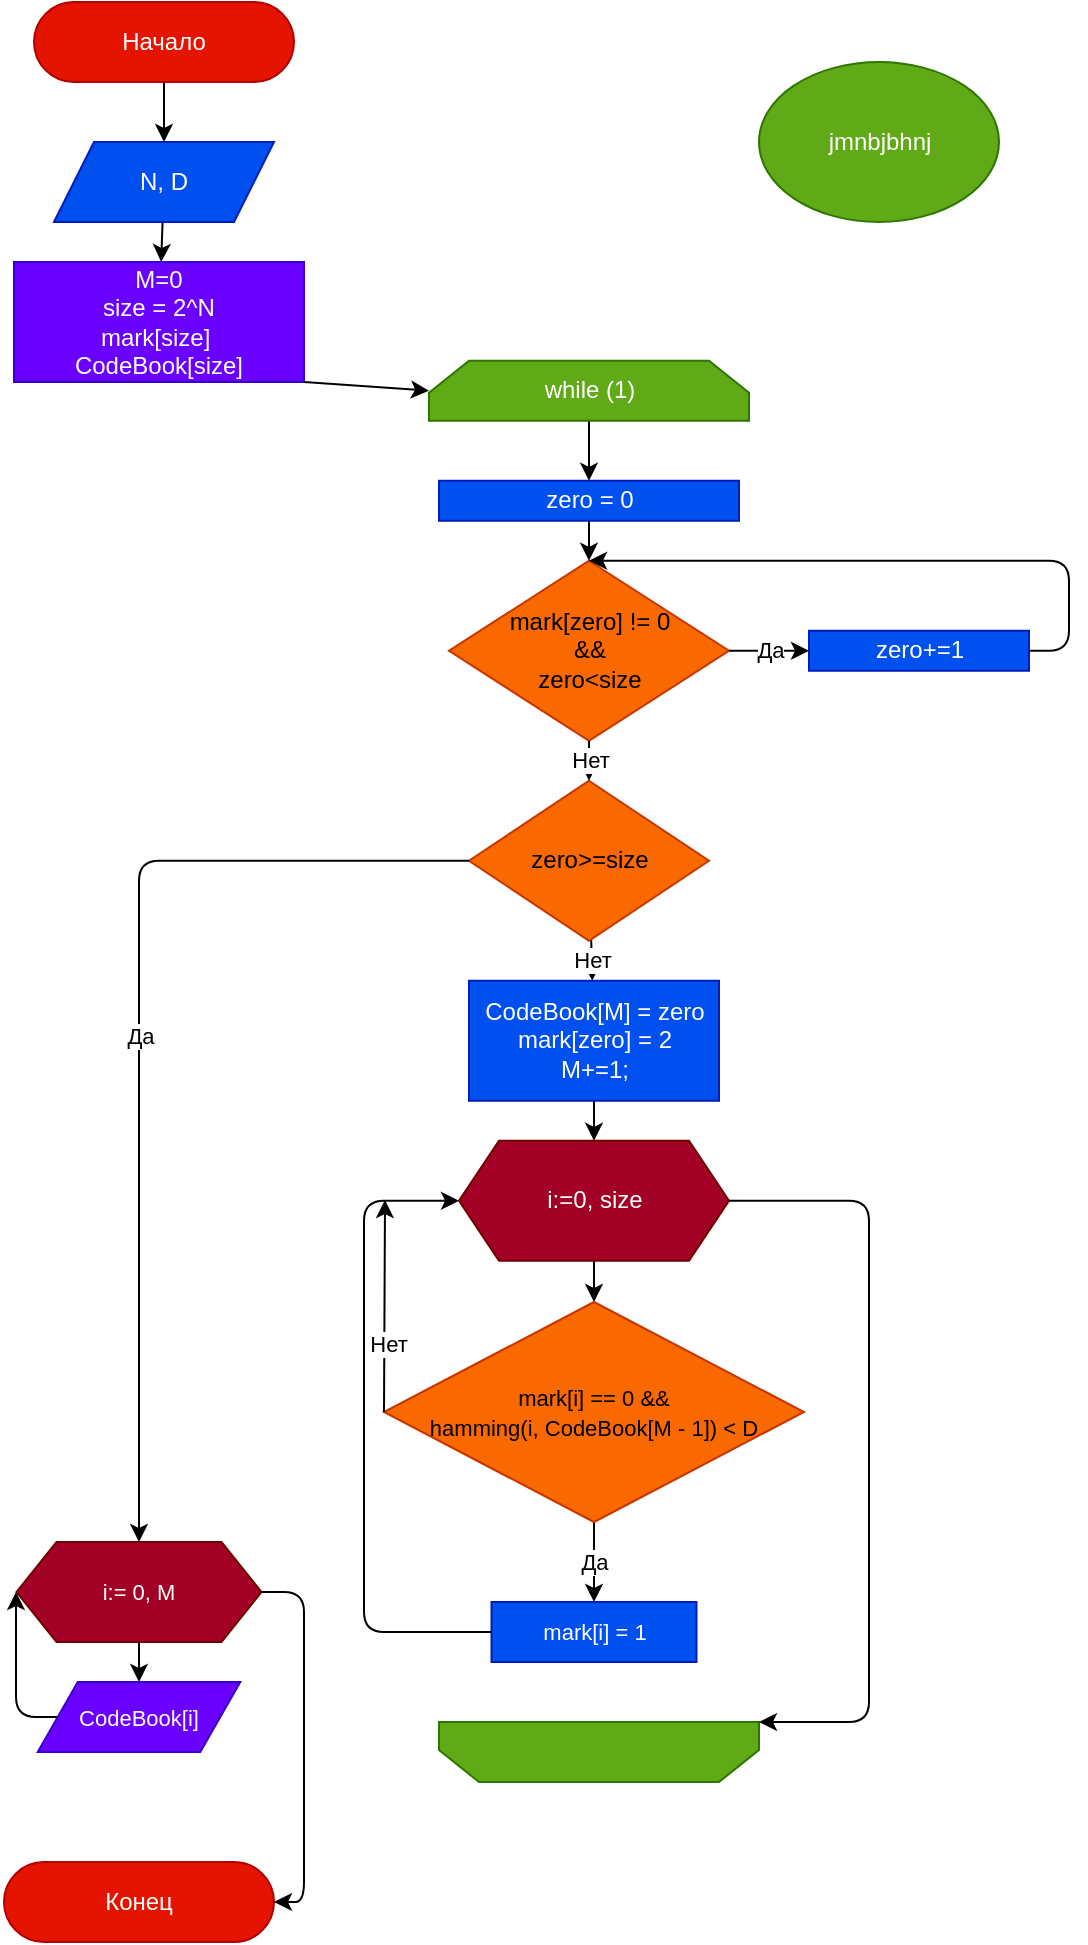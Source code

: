 <mxfile>
    <diagram id="HaNeNk5g9suAjnec3D8f" name="Page-1">
        <mxGraphModel dx="1018" dy="681" grid="1" gridSize="10" guides="1" tooltips="1" connect="1" arrows="1" fold="1" page="1" pageScale="1" pageWidth="670" pageHeight="780" math="0" shadow="0">
            <root>
                <mxCell id="0"/>
                <mxCell id="1" parent="0"/>
                <mxCell id="5" value="" style="edgeStyle=none;html=1;" parent="1" source="2" target="4" edge="1">
                    <mxGeometry relative="1" as="geometry"/>
                </mxCell>
                <mxCell id="2" value="Начало" style="rounded=1;whiteSpace=wrap;html=1;arcSize=50;fillColor=#e51400;fontColor=#ffffff;strokeColor=#B20000;" parent="1" vertex="1">
                    <mxGeometry x="25" y="20" width="130" height="40" as="geometry"/>
                </mxCell>
                <mxCell id="3" value="Конец" style="rounded=1;whiteSpace=wrap;html=1;arcSize=50;fillColor=#e51400;fontColor=#ffffff;strokeColor=#B20000;" parent="1" vertex="1">
                    <mxGeometry x="10" y="950" width="135" height="40" as="geometry"/>
                </mxCell>
                <mxCell id="8" value="" style="edgeStyle=none;html=1;" parent="1" source="4" target="7" edge="1">
                    <mxGeometry relative="1" as="geometry"/>
                </mxCell>
                <mxCell id="4" value="N, D" style="shape=parallelogram;perimeter=parallelogramPerimeter;whiteSpace=wrap;html=1;fixedSize=1;fillColor=#0050ef;fontColor=#ffffff;strokeColor=#001DBC;" parent="1" vertex="1">
                    <mxGeometry x="35" y="90" width="110" height="40" as="geometry"/>
                </mxCell>
                <mxCell id="7" value="M=0&lt;br&gt;size = 2^N&lt;br&gt;mark[size]&amp;nbsp;&lt;br&gt;CodeBook[size]" style="rounded=0;whiteSpace=wrap;html=1;fillColor=#6a00ff;fontColor=#ffffff;strokeColor=#3700CC;" parent="1" vertex="1">
                    <mxGeometry x="15" y="150" width="145" height="60" as="geometry"/>
                </mxCell>
                <mxCell id="34" value="" style="edgeStyle=none;html=1;exitX=0.5;exitY=1;exitDx=0;exitDy=0;" parent="1" source="35" target="15" edge="1">
                    <mxGeometry relative="1" as="geometry">
                        <mxPoint x="302.5" y="239.38" as="sourcePoint"/>
                    </mxGeometry>
                </mxCell>
                <mxCell id="11" value="" style="endArrow=classic;html=1;exitX=1;exitY=1;exitDx=0;exitDy=0;entryX=0;entryY=0.5;entryDx=0;entryDy=0;" parent="1" source="7" target="35" edge="1">
                    <mxGeometry width="50" height="50" relative="1" as="geometry">
                        <mxPoint x="145" y="350" as="sourcePoint"/>
                        <mxPoint x="202.895" y="213.158" as="targetPoint"/>
                    </mxGeometry>
                </mxCell>
                <mxCell id="12" value="mark[zero] != 0 &lt;br&gt;&amp;amp;&amp;amp;&lt;br&gt;zero&amp;lt;size" style="rhombus;whiteSpace=wrap;html=1;fillColor=#fa6800;fontColor=#000000;strokeColor=#C73500;" parent="1" vertex="1">
                    <mxGeometry x="232.5" y="299.38" width="140" height="90" as="geometry"/>
                </mxCell>
                <mxCell id="16" value="" style="edgeStyle=none;html=1;" parent="1" source="15" target="12" edge="1">
                    <mxGeometry relative="1" as="geometry"/>
                </mxCell>
                <mxCell id="15" value="zero = 0" style="rounded=0;whiteSpace=wrap;html=1;fillColor=#0050ef;fontColor=#ffffff;strokeColor=#001DBC;" parent="1" vertex="1">
                    <mxGeometry x="227.5" y="259.38" width="150" height="20" as="geometry"/>
                </mxCell>
                <mxCell id="17" value="zero+=1" style="rounded=0;whiteSpace=wrap;html=1;fillColor=#0050ef;fontColor=#ffffff;strokeColor=#001DBC;" parent="1" vertex="1">
                    <mxGeometry x="412.5" y="334.38" width="110" height="20" as="geometry"/>
                </mxCell>
                <mxCell id="24" value="Да" style="endArrow=classic;html=1;exitX=1;exitY=0.5;exitDx=0;exitDy=0;entryX=0;entryY=0.5;entryDx=0;entryDy=0;" parent="1" source="12" target="17" edge="1">
                    <mxGeometry relative="1" as="geometry">
                        <mxPoint x="252.5" y="279.38" as="sourcePoint"/>
                        <mxPoint x="352.5" y="279.38" as="targetPoint"/>
                    </mxGeometry>
                </mxCell>
                <mxCell id="28" value="" style="edgeStyle=segmentEdgeStyle;endArrow=classic;html=1;entryX=0.5;entryY=0;entryDx=0;entryDy=0;exitX=1;exitY=0.5;exitDx=0;exitDy=0;" parent="1" source="17" target="12" edge="1">
                    <mxGeometry width="50" height="50" relative="1" as="geometry">
                        <mxPoint x="482.5" y="409.38" as="sourcePoint"/>
                        <mxPoint x="382.5" y="359.38" as="targetPoint"/>
                        <Array as="points">
                            <mxPoint x="542.5" y="344.38"/>
                            <mxPoint x="542.5" y="299.38"/>
                        </Array>
                    </mxGeometry>
                </mxCell>
                <mxCell id="33" value="Нет" style="edgeStyle=none;html=1;" parent="1" source="29" target="32" edge="1">
                    <mxGeometry relative="1" as="geometry"/>
                </mxCell>
                <mxCell id="29" value="zero&amp;gt;=size" style="rhombus;whiteSpace=wrap;html=1;fillColor=#fa6800;fontColor=#000000;strokeColor=#C73500;" parent="1" vertex="1">
                    <mxGeometry x="242.5" y="409.38" width="120" height="80" as="geometry"/>
                </mxCell>
                <mxCell id="30" value="Да" style="edgeStyle=segmentEdgeStyle;endArrow=classic;html=1;exitX=0;exitY=0.5;exitDx=0;exitDy=0;entryX=0.5;entryY=0;entryDx=0;entryDy=0;" parent="1" source="29" target="50" edge="1">
                    <mxGeometry width="50" height="50" relative="1" as="geometry">
                        <mxPoint x="170" y="470" as="sourcePoint"/>
                        <mxPoint x="78" y="820" as="targetPoint"/>
                    </mxGeometry>
                </mxCell>
                <mxCell id="31" value="Нет" style="endArrow=classic;html=1;exitX=0.5;exitY=1;exitDx=0;exitDy=0;entryX=0.5;entryY=0;entryDx=0;entryDy=0;" parent="1" source="12" target="29" edge="1">
                    <mxGeometry width="50" height="50" relative="1" as="geometry">
                        <mxPoint x="202.5" y="449.38" as="sourcePoint"/>
                        <mxPoint x="252.5" y="399.38" as="targetPoint"/>
                    </mxGeometry>
                </mxCell>
                <mxCell id="39" value="" style="edgeStyle=none;html=1;" parent="1" source="32" target="38" edge="1">
                    <mxGeometry relative="1" as="geometry"/>
                </mxCell>
                <mxCell id="32" value="CodeBook[M] = zero&lt;br&gt;mark[zero] = 2&lt;br&gt;M+=1;" style="rounded=0;whiteSpace=wrap;html=1;fillColor=#0050ef;fontColor=#ffffff;strokeColor=#001DBC;" parent="1" vertex="1">
                    <mxGeometry x="242.5" y="509.38" width="125" height="60" as="geometry"/>
                </mxCell>
                <mxCell id="35" value="while (1)" style="shape=loopLimit;whiteSpace=wrap;html=1;fillColor=#60a917;fontColor=#ffffff;strokeColor=#2D7600;" parent="1" vertex="1">
                    <mxGeometry x="222.5" y="199.38" width="160" height="30" as="geometry"/>
                </mxCell>
                <mxCell id="36" value="" style="shape=loopLimit;whiteSpace=wrap;html=1;rotation=-180;fillColor=#60a917;fontColor=#ffffff;strokeColor=#2D7600;" parent="1" vertex="1">
                    <mxGeometry x="227.5" y="880" width="160" height="30" as="geometry"/>
                </mxCell>
                <mxCell id="41" value="" style="edgeStyle=none;html=1;fontSize=11;entryX=0.5;entryY=0;entryDx=0;entryDy=0;" parent="1" source="38" target="40" edge="1">
                    <mxGeometry relative="1" as="geometry">
                        <mxPoint x="303.682" y="679.999" as="targetPoint"/>
                    </mxGeometry>
                </mxCell>
                <mxCell id="38" value="i:=0, size" style="shape=hexagon;perimeter=hexagonPerimeter2;whiteSpace=wrap;html=1;fixedSize=1;fillColor=#a20025;fontColor=#ffffff;strokeColor=#6F0000;" parent="1" vertex="1">
                    <mxGeometry x="237.5" y="589.38" width="135" height="60" as="geometry"/>
                </mxCell>
                <mxCell id="43" value="Да" style="edgeStyle=none;html=1;fontSize=11;" parent="1" source="40" target="42" edge="1">
                    <mxGeometry relative="1" as="geometry"/>
                </mxCell>
                <mxCell id="40" value="&lt;font style=&quot;font-size: 11px&quot;&gt;mark[i] == 0 &amp;amp;&amp;amp;&lt;br&gt;hamming(i, CodeBook[M - 1]) &amp;lt; D&lt;/font&gt;" style="rhombus;whiteSpace=wrap;html=1;fillColor=#fa6800;fontColor=#000000;strokeColor=#C73500;" parent="1" vertex="1">
                    <mxGeometry x="200" y="670" width="210" height="110" as="geometry"/>
                </mxCell>
                <mxCell id="42" value="mark[i] = 1" style="rounded=0;whiteSpace=wrap;html=1;fontSize=11;fillColor=#0050ef;fontColor=#ffffff;strokeColor=#001DBC;" parent="1" vertex="1">
                    <mxGeometry x="253.75" y="820" width="102.5" height="30" as="geometry"/>
                </mxCell>
                <mxCell id="44" value="" style="edgeStyle=elbowEdgeStyle;elbow=horizontal;endArrow=classic;html=1;fontSize=11;entryX=0;entryY=0.5;entryDx=0;entryDy=0;exitX=0;exitY=0.5;exitDx=0;exitDy=0;" parent="1" source="42" target="38" edge="1">
                    <mxGeometry width="50" height="50" relative="1" as="geometry">
                        <mxPoint x="290" y="840" as="sourcePoint"/>
                        <mxPoint x="400" y="670" as="targetPoint"/>
                        <Array as="points">
                            <mxPoint x="190" y="750"/>
                        </Array>
                    </mxGeometry>
                </mxCell>
                <mxCell id="46" value="" style="endArrow=classic;html=1;fontSize=11;exitX=0;exitY=0.5;exitDx=0;exitDy=0;" parent="1" source="40" edge="1">
                    <mxGeometry width="50" height="50" relative="1" as="geometry">
                        <mxPoint x="182.5" y="720" as="sourcePoint"/>
                        <mxPoint x="200.5" y="619" as="targetPoint"/>
                    </mxGeometry>
                </mxCell>
                <mxCell id="47" value="Нет" style="edgeLabel;html=1;align=center;verticalAlign=middle;resizable=0;points=[];fontSize=11;" parent="46" vertex="1" connectable="0">
                    <mxGeometry x="-0.348" y="-2" relative="1" as="geometry">
                        <mxPoint as="offset"/>
                    </mxGeometry>
                </mxCell>
                <mxCell id="48" value="" style="edgeStyle=elbowEdgeStyle;elbow=horizontal;endArrow=classic;html=1;fontSize=11;exitX=1;exitY=0.5;exitDx=0;exitDy=0;entryX=0;entryY=1;entryDx=0;entryDy=0;" parent="1" source="38" target="36" edge="1">
                    <mxGeometry width="50" height="50" relative="1" as="geometry">
                        <mxPoint x="182.5" y="720" as="sourcePoint"/>
                        <mxPoint x="322.5" y="910" as="targetPoint"/>
                        <Array as="points">
                            <mxPoint x="442.5" y="760"/>
                        </Array>
                    </mxGeometry>
                </mxCell>
                <mxCell id="53" value="" style="edgeStyle=none;html=1;fontFamily=Helvetica;fontSize=11;" parent="1" source="50" target="52" edge="1">
                    <mxGeometry relative="1" as="geometry"/>
                </mxCell>
                <mxCell id="50" value="i:= 0, M" style="shape=hexagon;perimeter=hexagonPerimeter2;whiteSpace=wrap;html=1;fixedSize=1;fontSize=11;fillColor=#a20025;fontColor=#ffffff;strokeColor=#6F0000;" parent="1" vertex="1">
                    <mxGeometry x="16.25" y="790" width="122.5" height="50" as="geometry"/>
                </mxCell>
                <mxCell id="52" value="CodeBook[i]" style="shape=parallelogram;perimeter=parallelogramPerimeter;whiteSpace=wrap;html=1;fixedSize=1;fontFamily=Helvetica;fontSize=11;fillColor=#6a00ff;fontColor=#ffffff;strokeColor=#3700CC;" parent="1" vertex="1">
                    <mxGeometry x="26.88" y="860" width="101.25" height="35" as="geometry"/>
                </mxCell>
                <mxCell id="55" value="" style="edgeStyle=elbowEdgeStyle;elbow=horizontal;endArrow=classic;html=1;fontFamily=Helvetica;fontSize=11;exitX=0;exitY=0.5;exitDx=0;exitDy=0;entryX=0;entryY=0.5;entryDx=0;entryDy=0;" parent="1" source="52" target="50" edge="1">
                    <mxGeometry width="50" height="50" relative="1" as="geometry">
                        <mxPoint x="90" y="890" as="sourcePoint"/>
                        <mxPoint x="140" y="840" as="targetPoint"/>
                        <Array as="points">
                            <mxPoint x="16" y="840"/>
                        </Array>
                    </mxGeometry>
                </mxCell>
                <mxCell id="56" value="" style="edgeStyle=segmentEdgeStyle;endArrow=classic;html=1;fontFamily=Helvetica;fontSize=11;exitX=1;exitY=0.5;exitDx=0;exitDy=0;entryX=1;entryY=0.5;entryDx=0;entryDy=0;" parent="1" source="50" target="3" edge="1">
                    <mxGeometry width="50" height="50" relative="1" as="geometry">
                        <mxPoint x="90" y="890" as="sourcePoint"/>
                        <mxPoint x="120" y="960" as="targetPoint"/>
                        <Array as="points">
                            <mxPoint x="160" y="815"/>
                            <mxPoint x="160" y="970"/>
                        </Array>
                    </mxGeometry>
                </mxCell>
                <mxCell id="57" value="jmnbjbhnj" style="ellipse;whiteSpace=wrap;html=1;fillColor=#60a917;fontColor=#ffffff;strokeColor=#2D7600;" parent="1" vertex="1">
                    <mxGeometry x="387.5" y="50" width="120" height="80" as="geometry"/>
                </mxCell>
            </root>
        </mxGraphModel>
    </diagram>
    <diagram name="Copy of Page-1" id="UxySVwF4NNcMSL2zvGxg">
        <mxGraphModel dx="1198" dy="695" grid="1" gridSize="10" guides="1" tooltips="1" connect="1" arrows="1" fold="1" page="1" pageScale="1" pageWidth="670" pageHeight="780" math="0" shadow="0">
            <root>
                <mxCell id="VhvG6GQBfTD8F3A2vlXZ-0"/>
                <mxCell id="VhvG6GQBfTD8F3A2vlXZ-1" parent="VhvG6GQBfTD8F3A2vlXZ-0"/>
                <mxCell id="VhvG6GQBfTD8F3A2vlXZ-2" value="" style="edgeStyle=none;html=1;" edge="1" parent="VhvG6GQBfTD8F3A2vlXZ-1" source="VhvG6GQBfTD8F3A2vlXZ-3" target="VhvG6GQBfTD8F3A2vlXZ-6">
                    <mxGeometry relative="1" as="geometry"/>
                </mxCell>
                <mxCell id="VhvG6GQBfTD8F3A2vlXZ-3" value="Начало" style="rounded=1;whiteSpace=wrap;html=1;arcSize=50;fillColor=#e51400;fontColor=#ffffff;strokeColor=#B20000;" vertex="1" parent="VhvG6GQBfTD8F3A2vlXZ-1">
                    <mxGeometry x="25" y="20" width="130" height="40" as="geometry"/>
                </mxCell>
                <mxCell id="VhvG6GQBfTD8F3A2vlXZ-4" value="Конец" style="rounded=1;whiteSpace=wrap;html=1;arcSize=50;fillColor=#e51400;fontColor=#ffffff;strokeColor=#B20000;" vertex="1" parent="VhvG6GQBfTD8F3A2vlXZ-1">
                    <mxGeometry x="15" y="880" width="135" height="40" as="geometry"/>
                </mxCell>
                <mxCell id="VhvG6GQBfTD8F3A2vlXZ-5" value="" style="edgeStyle=none;html=1;" edge="1" parent="VhvG6GQBfTD8F3A2vlXZ-1" source="VhvG6GQBfTD8F3A2vlXZ-6" target="VhvG6GQBfTD8F3A2vlXZ-7">
                    <mxGeometry relative="1" as="geometry"/>
                </mxCell>
                <mxCell id="VhvG6GQBfTD8F3A2vlXZ-6" value="N, D" style="shape=parallelogram;perimeter=parallelogramPerimeter;whiteSpace=wrap;html=1;fixedSize=1;fillColor=#0050ef;fontColor=#ffffff;strokeColor=#001DBC;" vertex="1" parent="VhvG6GQBfTD8F3A2vlXZ-1">
                    <mxGeometry x="35" y="90" width="110" height="40" as="geometry"/>
                </mxCell>
                <mxCell id="VhvG6GQBfTD8F3A2vlXZ-7" value="M=0&lt;br&gt;size = 2^N&lt;br&gt;fl(size)&amp;nbsp;&lt;br&gt;CodeBook[size]" style="rounded=0;whiteSpace=wrap;html=1;fillColor=#6a00ff;fontColor=#ffffff;strokeColor=#3700CC;" vertex="1" parent="VhvG6GQBfTD8F3A2vlXZ-1">
                    <mxGeometry x="15" y="150" width="145" height="60" as="geometry"/>
                </mxCell>
                <mxCell id="VhvG6GQBfTD8F3A2vlXZ-8" value="" style="edgeStyle=none;html=1;exitX=0.5;exitY=1;exitDx=0;exitDy=0;entryX=0.5;entryY=0;entryDx=0;entryDy=0;" edge="1" parent="VhvG6GQBfTD8F3A2vlXZ-1" source="VhvG6GQBfTD8F3A2vlXZ-22" target="VhvG6GQBfTD8F3A2vlXZ-21">
                    <mxGeometry relative="1" as="geometry">
                        <mxPoint x="302.5" y="239.38" as="sourcePoint"/>
                        <mxPoint x="302.5" y="259.38" as="targetPoint"/>
                    </mxGeometry>
                </mxCell>
                <mxCell id="VhvG6GQBfTD8F3A2vlXZ-9" value="" style="endArrow=classic;html=1;exitX=1;exitY=1;exitDx=0;exitDy=0;entryX=0;entryY=0.5;entryDx=0;entryDy=0;" edge="1" parent="VhvG6GQBfTD8F3A2vlXZ-1" source="VhvG6GQBfTD8F3A2vlXZ-7" target="VhvG6GQBfTD8F3A2vlXZ-22">
                    <mxGeometry width="50" height="50" relative="1" as="geometry">
                        <mxPoint x="145" y="350" as="sourcePoint"/>
                        <mxPoint x="202.895" y="213.158" as="targetPoint"/>
                    </mxGeometry>
                </mxCell>
                <mxCell id="VhvG6GQBfTD8F3A2vlXZ-18" value="Да" style="edgeStyle=segmentEdgeStyle;endArrow=classic;html=1;exitX=1;exitY=0.75;exitDx=0;exitDy=0;entryX=0.5;entryY=0;entryDx=0;entryDy=0;" edge="1" parent="VhvG6GQBfTD8F3A2vlXZ-1" source="VhvG6GQBfTD8F3A2vlXZ-23" target="VhvG6GQBfTD8F3A2vlXZ-34">
                    <mxGeometry width="50" height="50" relative="1" as="geometry">
                        <mxPoint x="247.5" y="149.38" as="sourcePoint"/>
                        <mxPoint x="83" y="520" as="targetPoint"/>
                    </mxGeometry>
                </mxCell>
                <mxCell id="VhvG6GQBfTD8F3A2vlXZ-20" value="" style="edgeStyle=none;html=1;" edge="1" parent="VhvG6GQBfTD8F3A2vlXZ-1" source="VhvG6GQBfTD8F3A2vlXZ-21" target="VhvG6GQBfTD8F3A2vlXZ-25">
                    <mxGeometry relative="1" as="geometry"/>
                </mxCell>
                <mxCell id="VhvG6GQBfTD8F3A2vlXZ-21" value="&lt;div&gt;zero = fl.head-&amp;gt;x;&lt;/div&gt;&lt;div&gt;&amp;nbsp; CodeBook[M] = zero&lt;/div&gt;&lt;div&gt;&lt;span&gt;fl.rm_first();&lt;/span&gt;&lt;/div&gt;&lt;div&gt;&lt;span&gt;M++;&lt;/span&gt;&lt;/div&gt;" style="rounded=0;whiteSpace=wrap;html=1;fillColor=#0050ef;fontColor=#ffffff;strokeColor=#001DBC;" vertex="1" parent="VhvG6GQBfTD8F3A2vlXZ-1">
                    <mxGeometry x="252.5" y="260" width="125" height="90" as="geometry"/>
                </mxCell>
                <mxCell id="VhvG6GQBfTD8F3A2vlXZ-22" value="while (fl.size&amp;gt;0)" style="shape=loopLimit;whiteSpace=wrap;html=1;fillColor=#60a917;fontColor=#ffffff;strokeColor=#2D7600;" vertex="1" parent="VhvG6GQBfTD8F3A2vlXZ-1">
                    <mxGeometry x="235" y="199.38" width="160" height="30" as="geometry"/>
                </mxCell>
                <mxCell id="VhvG6GQBfTD8F3A2vlXZ-23" value="" style="shape=loopLimit;whiteSpace=wrap;html=1;rotation=-180;fillColor=#60a917;fontColor=#ffffff;strokeColor=#2D7600;" vertex="1" parent="VhvG6GQBfTD8F3A2vlXZ-1">
                    <mxGeometry x="232.5" y="700.62" width="160" height="30" as="geometry"/>
                </mxCell>
                <mxCell id="VhvG6GQBfTD8F3A2vlXZ-24" value="" style="edgeStyle=none;html=1;fontSize=11;entryX=0.5;entryY=0;entryDx=0;entryDy=0;" edge="1" parent="VhvG6GQBfTD8F3A2vlXZ-1" source="VhvG6GQBfTD8F3A2vlXZ-25" target="VhvG6GQBfTD8F3A2vlXZ-27">
                    <mxGeometry relative="1" as="geometry">
                        <mxPoint x="308.682" y="500.619" as="targetPoint"/>
                    </mxGeometry>
                </mxCell>
                <mxCell id="VhvG6GQBfTD8F3A2vlXZ-25" value="curNode:=&lt;br&gt;fl.getFirst, &lt;br&gt;NULL, &lt;br&gt;curNode=curNode.getNext" style="shape=hexagon;perimeter=hexagonPerimeter2;whiteSpace=wrap;html=1;fixedSize=1;fillColor=#a20025;fontColor=#ffffff;strokeColor=#6F0000;" vertex="1" parent="VhvG6GQBfTD8F3A2vlXZ-1">
                    <mxGeometry x="242.5" y="410" width="152.5" height="80.62" as="geometry"/>
                </mxCell>
                <mxCell id="VhvG6GQBfTD8F3A2vlXZ-26" value="Да" style="edgeStyle=none;html=1;fontSize=11;" edge="1" parent="VhvG6GQBfTD8F3A2vlXZ-1" source="VhvG6GQBfTD8F3A2vlXZ-27" target="VhvG6GQBfTD8F3A2vlXZ-28">
                    <mxGeometry relative="1" as="geometry"/>
                </mxCell>
                <mxCell id="VhvG6GQBfTD8F3A2vlXZ-27" value="&lt;font style=&quot;font-size: 11px&quot;&gt;hamming(curNode.x, CodeBook[M - 1]) &amp;lt; D&lt;/font&gt;" style="rhombus;whiteSpace=wrap;html=1;fillColor=#fa6800;fontColor=#000000;strokeColor=#C73500;" vertex="1" parent="VhvG6GQBfTD8F3A2vlXZ-1">
                    <mxGeometry x="205" y="490.62" width="220" height="119.38" as="geometry"/>
                </mxCell>
                <mxCell id="VhvG6GQBfTD8F3A2vlXZ-28" value="fl.rm_by_node(curNode);" style="rounded=0;whiteSpace=wrap;html=1;fontSize=11;fillColor=#0050ef;fontColor=#ffffff;strokeColor=#001DBC;" vertex="1" parent="VhvG6GQBfTD8F3A2vlXZ-1">
                    <mxGeometry x="252.5" y="640.62" width="126.25" height="30" as="geometry"/>
                </mxCell>
                <mxCell id="VhvG6GQBfTD8F3A2vlXZ-29" value="" style="edgeStyle=elbowEdgeStyle;elbow=horizontal;endArrow=classic;html=1;fontSize=11;entryX=0;entryY=0.5;entryDx=0;entryDy=0;exitX=0;exitY=0.5;exitDx=0;exitDy=0;" edge="1" parent="VhvG6GQBfTD8F3A2vlXZ-1" source="VhvG6GQBfTD8F3A2vlXZ-28" target="VhvG6GQBfTD8F3A2vlXZ-25">
                    <mxGeometry width="50" height="50" relative="1" as="geometry">
                        <mxPoint x="295" y="660.62" as="sourcePoint"/>
                        <mxPoint x="405" y="490.62" as="targetPoint"/>
                        <Array as="points">
                            <mxPoint x="195" y="570.62"/>
                        </Array>
                    </mxGeometry>
                </mxCell>
                <mxCell id="VhvG6GQBfTD8F3A2vlXZ-30" value="" style="endArrow=classic;html=1;fontSize=11;exitX=0;exitY=0.5;exitDx=0;exitDy=0;" edge="1" parent="VhvG6GQBfTD8F3A2vlXZ-1" source="VhvG6GQBfTD8F3A2vlXZ-27">
                    <mxGeometry width="50" height="50" relative="1" as="geometry">
                        <mxPoint x="187.5" y="540.62" as="sourcePoint"/>
                        <mxPoint x="206" y="450" as="targetPoint"/>
                    </mxGeometry>
                </mxCell>
                <mxCell id="VhvG6GQBfTD8F3A2vlXZ-31" value="Нет" style="edgeLabel;html=1;align=center;verticalAlign=middle;resizable=0;points=[];fontSize=11;" vertex="1" connectable="0" parent="VhvG6GQBfTD8F3A2vlXZ-30">
                    <mxGeometry x="-0.348" y="-2" relative="1" as="geometry">
                        <mxPoint as="offset"/>
                    </mxGeometry>
                </mxCell>
                <mxCell id="VhvG6GQBfTD8F3A2vlXZ-32" value="" style="edgeStyle=elbowEdgeStyle;elbow=horizontal;endArrow=classic;html=1;fontSize=11;exitX=1;exitY=0.5;exitDx=0;exitDy=0;entryX=0;entryY=1;entryDx=0;entryDy=0;" edge="1" parent="VhvG6GQBfTD8F3A2vlXZ-1" source="VhvG6GQBfTD8F3A2vlXZ-25" target="VhvG6GQBfTD8F3A2vlXZ-23">
                    <mxGeometry width="50" height="50" relative="1" as="geometry">
                        <mxPoint x="187.5" y="540.62" as="sourcePoint"/>
                        <mxPoint x="327.5" y="730.62" as="targetPoint"/>
                        <Array as="points">
                            <mxPoint x="447.5" y="580.62"/>
                        </Array>
                    </mxGeometry>
                </mxCell>
                <mxCell id="VhvG6GQBfTD8F3A2vlXZ-33" value="" style="edgeStyle=none;html=1;fontFamily=Helvetica;fontSize=11;" edge="1" parent="VhvG6GQBfTD8F3A2vlXZ-1" source="VhvG6GQBfTD8F3A2vlXZ-34" target="VhvG6GQBfTD8F3A2vlXZ-35">
                    <mxGeometry relative="1" as="geometry"/>
                </mxCell>
                <mxCell id="VhvG6GQBfTD8F3A2vlXZ-34" value="i:= 0, M" style="shape=hexagon;perimeter=hexagonPerimeter2;whiteSpace=wrap;html=1;fixedSize=1;fontSize=11;fillColor=#a20025;fontColor=#ffffff;strokeColor=#6F0000;" vertex="1" parent="VhvG6GQBfTD8F3A2vlXZ-1">
                    <mxGeometry x="21.25" y="720" width="122.5" height="50" as="geometry"/>
                </mxCell>
                <mxCell id="VhvG6GQBfTD8F3A2vlXZ-35" value="CodeBook[i]" style="shape=parallelogram;perimeter=parallelogramPerimeter;whiteSpace=wrap;html=1;fixedSize=1;fontFamily=Helvetica;fontSize=11;fillColor=#6a00ff;fontColor=#ffffff;strokeColor=#3700CC;" vertex="1" parent="VhvG6GQBfTD8F3A2vlXZ-1">
                    <mxGeometry x="31.88" y="790" width="101.25" height="35" as="geometry"/>
                </mxCell>
                <mxCell id="VhvG6GQBfTD8F3A2vlXZ-36" value="" style="edgeStyle=elbowEdgeStyle;elbow=horizontal;endArrow=classic;html=1;fontFamily=Helvetica;fontSize=11;exitX=0;exitY=0.5;exitDx=0;exitDy=0;entryX=0;entryY=0.5;entryDx=0;entryDy=0;" edge="1" parent="VhvG6GQBfTD8F3A2vlXZ-1" source="VhvG6GQBfTD8F3A2vlXZ-35" target="VhvG6GQBfTD8F3A2vlXZ-34">
                    <mxGeometry width="50" height="50" relative="1" as="geometry">
                        <mxPoint x="95" y="820" as="sourcePoint"/>
                        <mxPoint x="145" y="770" as="targetPoint"/>
                        <Array as="points">
                            <mxPoint x="21" y="770"/>
                        </Array>
                    </mxGeometry>
                </mxCell>
                <mxCell id="VhvG6GQBfTD8F3A2vlXZ-37" value="" style="edgeStyle=segmentEdgeStyle;endArrow=classic;html=1;fontFamily=Helvetica;fontSize=11;exitX=1;exitY=0.5;exitDx=0;exitDy=0;entryX=1;entryY=0.5;entryDx=0;entryDy=0;" edge="1" parent="VhvG6GQBfTD8F3A2vlXZ-1" source="VhvG6GQBfTD8F3A2vlXZ-34" target="VhvG6GQBfTD8F3A2vlXZ-4">
                    <mxGeometry width="50" height="50" relative="1" as="geometry">
                        <mxPoint x="95" y="820" as="sourcePoint"/>
                        <mxPoint x="125" y="890" as="targetPoint"/>
                        <Array as="points">
                            <mxPoint x="165" y="745"/>
                            <mxPoint x="165" y="900"/>
                        </Array>
                    </mxGeometry>
                </mxCell>
            </root>
        </mxGraphModel>
    </diagram>
</mxfile>